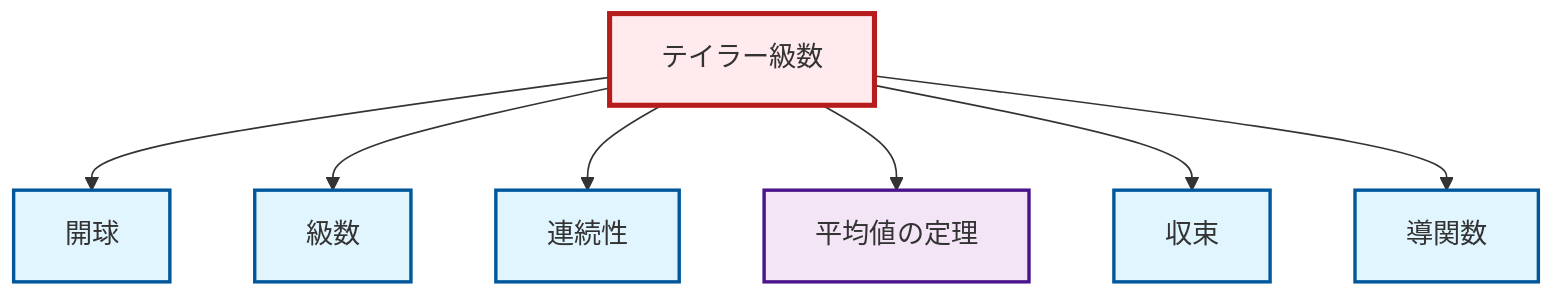 graph TD
    classDef definition fill:#e1f5fe,stroke:#01579b,stroke-width:2px
    classDef theorem fill:#f3e5f5,stroke:#4a148c,stroke-width:2px
    classDef axiom fill:#fff3e0,stroke:#e65100,stroke-width:2px
    classDef example fill:#e8f5e9,stroke:#1b5e20,stroke-width:2px
    classDef current fill:#ffebee,stroke:#b71c1c,stroke-width:3px
    def-convergence["収束"]:::definition
    def-derivative["導関数"]:::definition
    thm-mean-value["平均値の定理"]:::theorem
    thm-taylor-series["テイラー級数"]:::theorem
    def-series["級数"]:::definition
    def-open-ball["開球"]:::definition
    def-continuity["連続性"]:::definition
    thm-taylor-series --> def-open-ball
    thm-taylor-series --> def-series
    thm-taylor-series --> def-continuity
    thm-taylor-series --> thm-mean-value
    thm-taylor-series --> def-convergence
    thm-taylor-series --> def-derivative
    class thm-taylor-series current